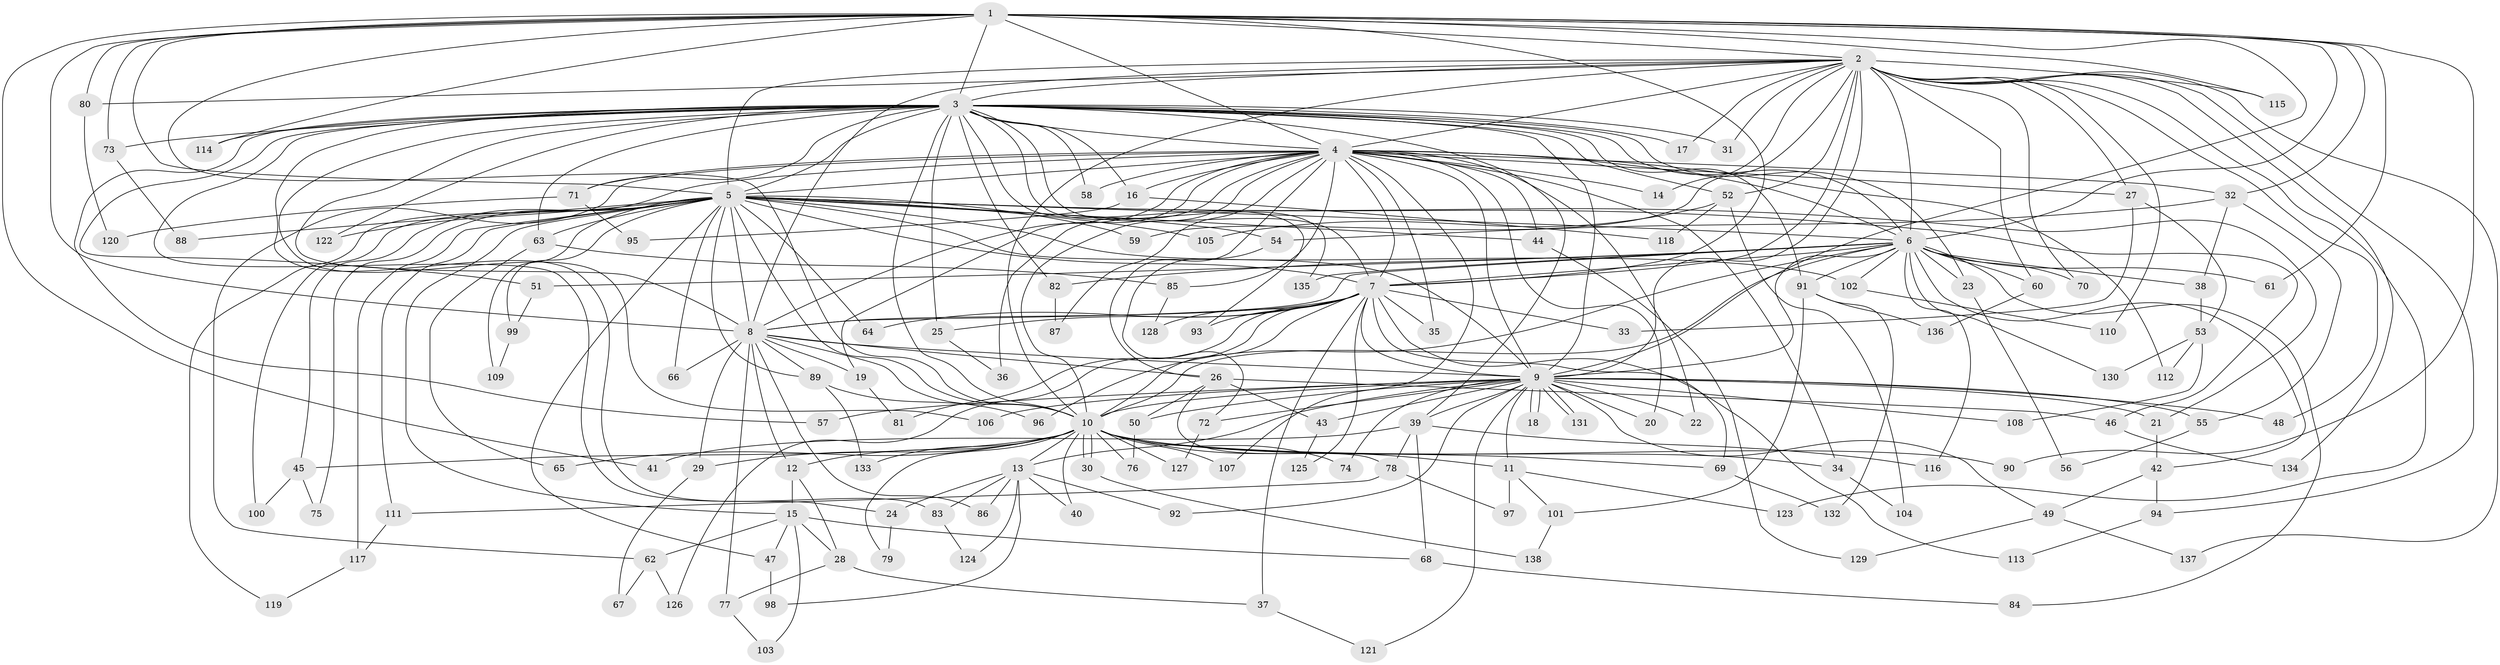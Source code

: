 // coarse degree distribution, {13: 0.010416666666666666, 21: 0.010416666666666666, 23: 0.010416666666666666, 48: 0.010416666666666666, 19: 0.010416666666666666, 15: 0.010416666666666666, 28: 0.010416666666666666, 22: 0.010416666666666666, 5: 0.041666666666666664, 4: 0.08333333333333333, 8: 0.010416666666666666, 2: 0.4479166666666667, 7: 0.010416666666666666, 3: 0.2708333333333333, 6: 0.03125, 1: 0.020833333333333332}
// Generated by graph-tools (version 1.1) at 2025/17/03/04/25 18:17:17]
// undirected, 138 vertices, 301 edges
graph export_dot {
graph [start="1"]
  node [color=gray90,style=filled];
  1;
  2;
  3;
  4;
  5;
  6;
  7;
  8;
  9;
  10;
  11;
  12;
  13;
  14;
  15;
  16;
  17;
  18;
  19;
  20;
  21;
  22;
  23;
  24;
  25;
  26;
  27;
  28;
  29;
  30;
  31;
  32;
  33;
  34;
  35;
  36;
  37;
  38;
  39;
  40;
  41;
  42;
  43;
  44;
  45;
  46;
  47;
  48;
  49;
  50;
  51;
  52;
  53;
  54;
  55;
  56;
  57;
  58;
  59;
  60;
  61;
  62;
  63;
  64;
  65;
  66;
  67;
  68;
  69;
  70;
  71;
  72;
  73;
  74;
  75;
  76;
  77;
  78;
  79;
  80;
  81;
  82;
  83;
  84;
  85;
  86;
  87;
  88;
  89;
  90;
  91;
  92;
  93;
  94;
  95;
  96;
  97;
  98;
  99;
  100;
  101;
  102;
  103;
  104;
  105;
  106;
  107;
  108;
  109;
  110;
  111;
  112;
  113;
  114;
  115;
  116;
  117;
  118;
  119;
  120;
  121;
  122;
  123;
  124;
  125;
  126;
  127;
  128;
  129;
  130;
  131;
  132;
  133;
  134;
  135;
  136;
  137;
  138;
  1 -- 2;
  1 -- 3;
  1 -- 4;
  1 -- 5;
  1 -- 6;
  1 -- 7;
  1 -- 8;
  1 -- 9;
  1 -- 10;
  1 -- 32;
  1 -- 41;
  1 -- 61;
  1 -- 73;
  1 -- 80;
  1 -- 90;
  1 -- 114;
  1 -- 115;
  2 -- 3;
  2 -- 4;
  2 -- 5;
  2 -- 6;
  2 -- 7;
  2 -- 8;
  2 -- 9;
  2 -- 10;
  2 -- 14;
  2 -- 17;
  2 -- 27;
  2 -- 31;
  2 -- 48;
  2 -- 52;
  2 -- 59;
  2 -- 60;
  2 -- 70;
  2 -- 80;
  2 -- 94;
  2 -- 110;
  2 -- 115;
  2 -- 123;
  2 -- 134;
  2 -- 137;
  3 -- 4;
  3 -- 5;
  3 -- 6;
  3 -- 7;
  3 -- 8;
  3 -- 9;
  3 -- 10;
  3 -- 16;
  3 -- 17;
  3 -- 23;
  3 -- 24;
  3 -- 25;
  3 -- 31;
  3 -- 39;
  3 -- 51;
  3 -- 52;
  3 -- 57;
  3 -- 58;
  3 -- 63;
  3 -- 71;
  3 -- 73;
  3 -- 82;
  3 -- 83;
  3 -- 91;
  3 -- 93;
  3 -- 106;
  3 -- 114;
  3 -- 122;
  3 -- 135;
  4 -- 5;
  4 -- 6;
  4 -- 7;
  4 -- 8;
  4 -- 9;
  4 -- 10;
  4 -- 14;
  4 -- 16;
  4 -- 19;
  4 -- 20;
  4 -- 22;
  4 -- 26;
  4 -- 27;
  4 -- 32;
  4 -- 34;
  4 -- 35;
  4 -- 36;
  4 -- 44;
  4 -- 58;
  4 -- 62;
  4 -- 71;
  4 -- 85;
  4 -- 87;
  4 -- 107;
  4 -- 112;
  4 -- 119;
  5 -- 6;
  5 -- 7;
  5 -- 8;
  5 -- 9;
  5 -- 10;
  5 -- 15;
  5 -- 21;
  5 -- 44;
  5 -- 45;
  5 -- 46;
  5 -- 47;
  5 -- 54;
  5 -- 59;
  5 -- 63;
  5 -- 64;
  5 -- 66;
  5 -- 75;
  5 -- 88;
  5 -- 89;
  5 -- 99;
  5 -- 100;
  5 -- 102;
  5 -- 105;
  5 -- 109;
  5 -- 111;
  5 -- 117;
  5 -- 122;
  6 -- 7;
  6 -- 8;
  6 -- 9;
  6 -- 10;
  6 -- 23;
  6 -- 38;
  6 -- 42;
  6 -- 51;
  6 -- 60;
  6 -- 61;
  6 -- 70;
  6 -- 82;
  6 -- 84;
  6 -- 91;
  6 -- 96;
  6 -- 102;
  6 -- 116;
  6 -- 130;
  6 -- 135;
  7 -- 8;
  7 -- 9;
  7 -- 10;
  7 -- 25;
  7 -- 33;
  7 -- 35;
  7 -- 37;
  7 -- 64;
  7 -- 69;
  7 -- 81;
  7 -- 93;
  7 -- 113;
  7 -- 125;
  7 -- 126;
  7 -- 128;
  8 -- 9;
  8 -- 10;
  8 -- 12;
  8 -- 19;
  8 -- 26;
  8 -- 29;
  8 -- 66;
  8 -- 77;
  8 -- 86;
  8 -- 89;
  9 -- 10;
  9 -- 11;
  9 -- 13;
  9 -- 18;
  9 -- 18;
  9 -- 20;
  9 -- 21;
  9 -- 22;
  9 -- 39;
  9 -- 43;
  9 -- 48;
  9 -- 49;
  9 -- 50;
  9 -- 55;
  9 -- 57;
  9 -- 72;
  9 -- 74;
  9 -- 92;
  9 -- 106;
  9 -- 108;
  9 -- 121;
  9 -- 131;
  9 -- 131;
  10 -- 11;
  10 -- 12;
  10 -- 13;
  10 -- 29;
  10 -- 30;
  10 -- 30;
  10 -- 34;
  10 -- 40;
  10 -- 45;
  10 -- 65;
  10 -- 69;
  10 -- 74;
  10 -- 76;
  10 -- 79;
  10 -- 90;
  10 -- 107;
  10 -- 127;
  10 -- 133;
  11 -- 97;
  11 -- 101;
  11 -- 123;
  12 -- 15;
  12 -- 28;
  13 -- 24;
  13 -- 40;
  13 -- 83;
  13 -- 86;
  13 -- 92;
  13 -- 98;
  13 -- 124;
  15 -- 28;
  15 -- 47;
  15 -- 62;
  15 -- 68;
  15 -- 103;
  16 -- 95;
  16 -- 118;
  19 -- 81;
  21 -- 42;
  23 -- 56;
  24 -- 79;
  25 -- 36;
  26 -- 43;
  26 -- 46;
  26 -- 50;
  26 -- 78;
  27 -- 33;
  27 -- 53;
  28 -- 37;
  28 -- 77;
  29 -- 67;
  30 -- 138;
  32 -- 38;
  32 -- 54;
  32 -- 55;
  34 -- 104;
  37 -- 121;
  38 -- 53;
  39 -- 41;
  39 -- 68;
  39 -- 78;
  39 -- 116;
  42 -- 49;
  42 -- 94;
  43 -- 125;
  44 -- 129;
  45 -- 75;
  45 -- 100;
  46 -- 134;
  47 -- 98;
  49 -- 129;
  49 -- 137;
  50 -- 76;
  51 -- 99;
  52 -- 104;
  52 -- 105;
  52 -- 118;
  53 -- 108;
  53 -- 112;
  53 -- 130;
  54 -- 72;
  55 -- 56;
  60 -- 136;
  62 -- 67;
  62 -- 126;
  63 -- 65;
  63 -- 85;
  68 -- 84;
  69 -- 132;
  71 -- 95;
  71 -- 120;
  72 -- 127;
  73 -- 88;
  77 -- 103;
  78 -- 97;
  78 -- 111;
  80 -- 120;
  82 -- 87;
  83 -- 124;
  85 -- 128;
  89 -- 96;
  89 -- 133;
  91 -- 101;
  91 -- 132;
  91 -- 136;
  94 -- 113;
  99 -- 109;
  101 -- 138;
  102 -- 110;
  111 -- 117;
  117 -- 119;
}
